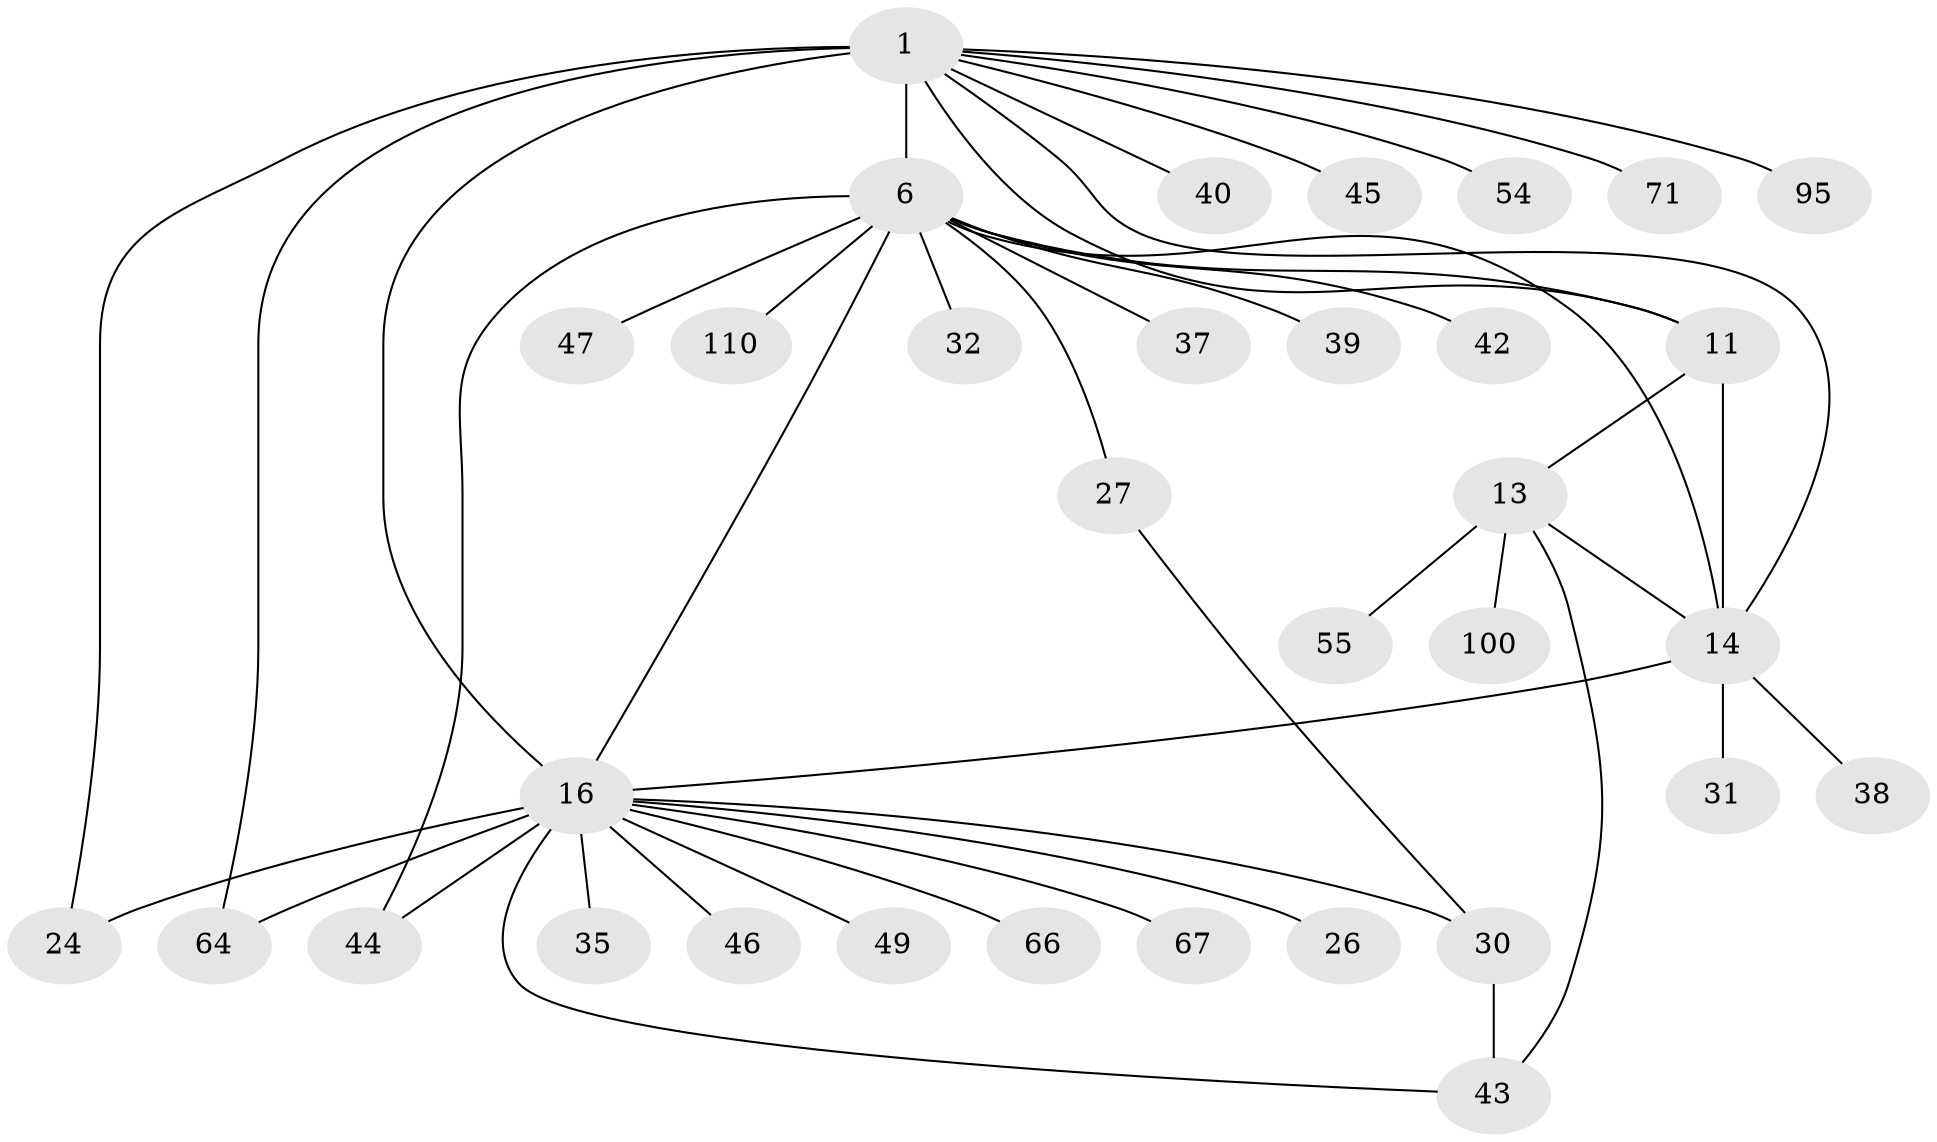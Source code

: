 // original degree distribution, {9: 0.03636363636363636, 7: 0.03636363636363636, 10: 0.01818181818181818, 5: 0.045454545454545456, 8: 0.03636363636363636, 6: 0.03636363636363636, 16: 0.00909090909090909, 13: 0.00909090909090909, 4: 0.01818181818181818, 1: 0.5545454545454546, 2: 0.17272727272727273, 3: 0.02727272727272727}
// Generated by graph-tools (version 1.1) at 2025/19/03/04/25 18:19:58]
// undirected, 33 vertices, 44 edges
graph export_dot {
graph [start="1"]
  node [color=gray90,style=filled];
  1 [super="+5+3+2+82+104+4"];
  6 [super="+8+10+76+9+7"];
  11 [super="+102+12"];
  13 [super="+28"];
  14 [super="+58+15"];
  16 [super="+18+84+17+19+68"];
  24 [super="+86+25"];
  26;
  27;
  30;
  31;
  32;
  35 [super="+41"];
  37;
  38;
  39;
  40;
  42;
  43 [super="+50"];
  44 [super="+60+88+56"];
  45;
  46 [super="+109"];
  47;
  49;
  54;
  55;
  64 [super="+91"];
  66;
  67;
  71 [super="+81"];
  95;
  100;
  110;
  1 -- 6 [weight=2];
  1 -- 11 [weight=2];
  1 -- 16 [weight=5];
  1 -- 54;
  1 -- 45;
  1 -- 64;
  1 -- 71;
  1 -- 95;
  1 -- 40;
  1 -- 24 [weight=2];
  1 -- 14;
  6 -- 32;
  6 -- 110;
  6 -- 27;
  6 -- 37;
  6 -- 39;
  6 -- 42;
  6 -- 11;
  6 -- 44;
  6 -- 14;
  6 -- 47;
  6 -- 16 [weight=2];
  11 -- 13 [weight=2];
  11 -- 14 [weight=4];
  13 -- 14 [weight=2];
  13 -- 55;
  13 -- 100;
  13 -- 43;
  14 -- 38;
  14 -- 16;
  14 -- 31;
  16 -- 26;
  16 -- 64;
  16 -- 66;
  16 -- 67;
  16 -- 24 [weight=4];
  16 -- 30;
  16 -- 35;
  16 -- 43;
  16 -- 44;
  16 -- 46;
  16 -- 49;
  27 -- 30;
  30 -- 43;
}
